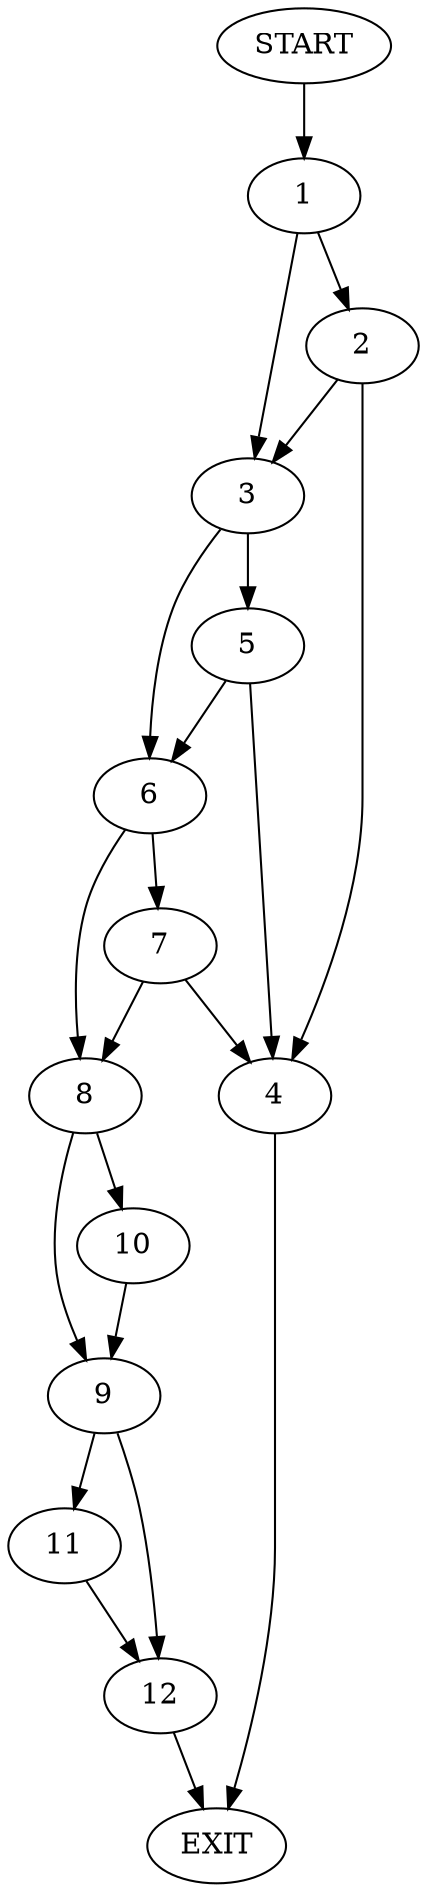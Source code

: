 digraph {
0 [label="START"]
13 [label="EXIT"]
0 -> 1
1 -> 2
1 -> 3
2 -> 3
2 -> 4
3 -> 5
3 -> 6
4 -> 13
6 -> 7
6 -> 8
5 -> 4
5 -> 6
7 -> 4
7 -> 8
8 -> 9
8 -> 10
9 -> 11
9 -> 12
10 -> 9
12 -> 13
11 -> 12
}
